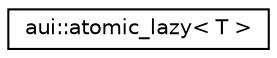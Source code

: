 digraph "Graphical Class Hierarchy"
{
 // LATEX_PDF_SIZE
  edge [fontname="Helvetica",fontsize="10",labelfontname="Helvetica",labelfontsize="10"];
  node [fontname="Helvetica",fontsize="10",shape=record];
  rankdir="LR";
  Node0 [label="aui::atomic_lazy\< T \>",height=0.2,width=0.4,color="black", fillcolor="white", style="filled",URL="$structaui_1_1atomic__lazy.html",tooltip="A value that initializes when accessed for the first time. Unlike aui::lazy, internal logic of aui::a..."];
}
